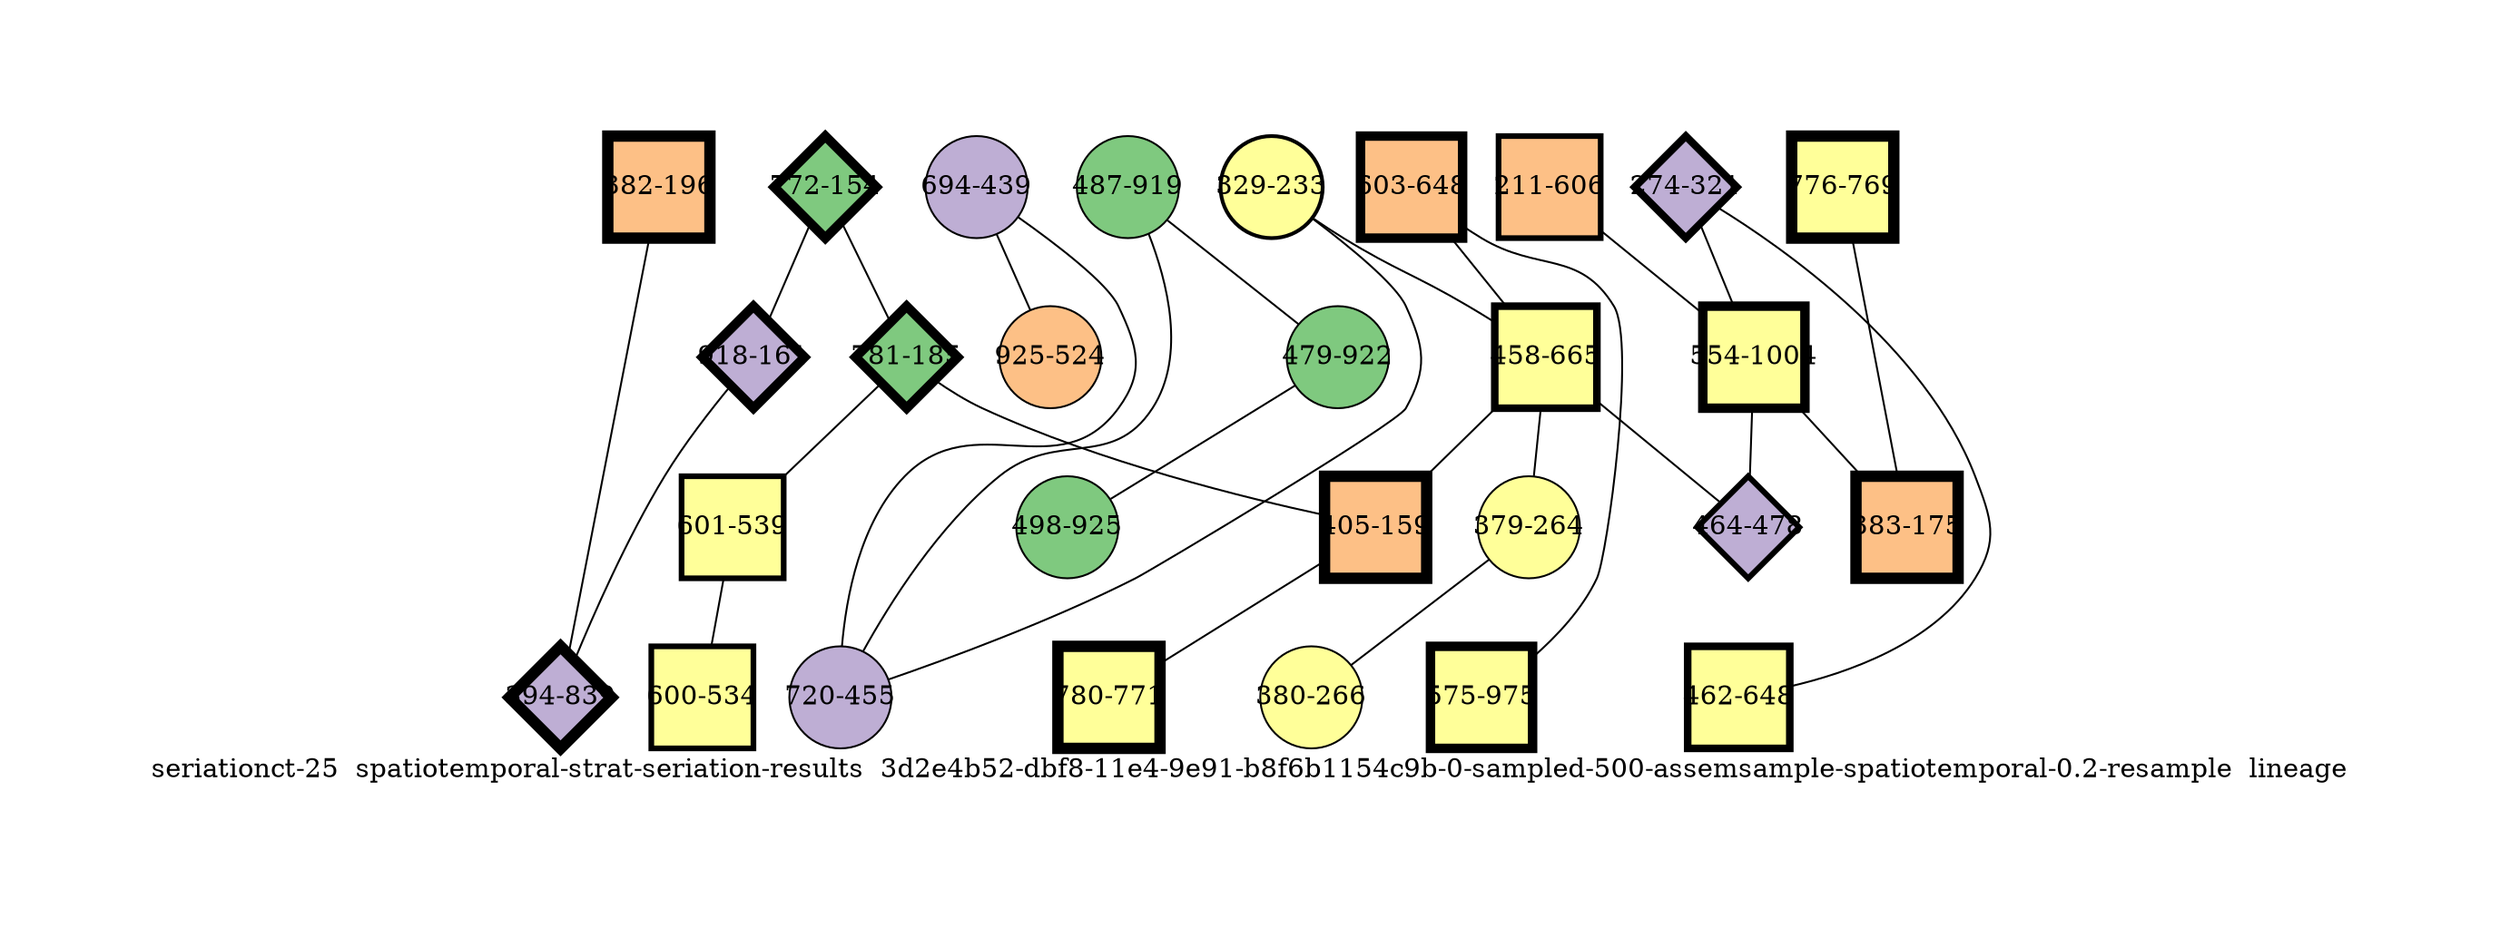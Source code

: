 strict graph "seriationct-25  spatiotemporal-strat-seriation-results  3d2e4b52-dbf8-11e4-9e91-b8f6b1154c9b-0-sampled-500-assemsample-spatiotemporal-0.2-resample  lineage" {
labelloc=b;
ratio=auto;
pad="1.0";
label="seriationct-25  spatiotemporal-strat-seriation-results  3d2e4b52-dbf8-11e4-9e91-b8f6b1154c9b-0-sampled-500-assemsample-spatiotemporal-0.2-resample  lineage";
node [width="0.75", style=filled, fixedsize=true, height="0.75", shape=circle, label=""];
0 [xCoordinate="439.0", appears_in_slice=1, yCoordinate="694.0", colorscheme=accent6, lineage_id=0, short_label="694-439", label="694-439", shape=circle, cluster_id=1, fillcolor=2, size="500.0", id=0, penwidth="1.0"];
1 [xCoordinate="321.0", appears_in_slice=4, yCoordinate="274.0", colorscheme=accent6, lineage_id=2, short_label="274-321", label="274-321", shape=diamond, cluster_id=1, fillcolor=2, size="500.0", id=15, penwidth="4.0"];
2 [xCoordinate="769.0", appears_in_slice=6, yCoordinate="776.0", colorscheme=accent6, lineage_id=1, short_label="776-769", label="776-769", shape=square, cluster_id=3, fillcolor=4, size="500.0", id=14, penwidth="6.0"];
3 [xCoordinate="233.0", appears_in_slice=2, yCoordinate="329.0", colorscheme=accent6, lineage_id=0, short_label="329-233", label="329-233", shape=circle, cluster_id=3, fillcolor=4, size="500.0", id=2, penwidth="2.0"];
4 [xCoordinate="196.0", appears_in_slice=6, yCoordinate="382.0", colorscheme=accent6, lineage_id=1, short_label="382-196", label="382-196", shape=square, cluster_id=2, fillcolor=3, size="500.0", id=3, penwidth="6.0"];
5 [xCoordinate="919.0", appears_in_slice=1, yCoordinate="487.0", colorscheme=accent6, lineage_id=0, short_label="487-919", label="487-919", shape=circle, cluster_id=0, fillcolor=1, size="500.0", id=4, penwidth="1.0"];
6 [xCoordinate="922.0", appears_in_slice=1, yCoordinate="479.0", colorscheme=accent6, lineage_id=0, short_label="479-922", label="479-922", shape=circle, cluster_id=0, fillcolor=1, size="500.0", id=5, penwidth="1.0"];
7 [xCoordinate="648.0", appears_in_slice=4, yCoordinate="462.0", colorscheme=accent6, lineage_id=1, short_label="462-648", label="462-648", shape=square, cluster_id=3, fillcolor=4, size="500.0", id=6, penwidth="4.0"];
8 [xCoordinate="648.0", appears_in_slice=5, yCoordinate="603.0", colorscheme=accent6, lineage_id=1, short_label="603-648", label="603-648", shape=square, cluster_id=2, fillcolor=3, size="500.0", id=7, penwidth="5.0"];
9 [xCoordinate="154.0", appears_in_slice=5, yCoordinate="772.0", colorscheme=accent6, lineage_id=2, short_label="772-154", label="772-154", shape=diamond, cluster_id=0, fillcolor=1, size="500.0", id=19, penwidth="5.0"];
10 [xCoordinate="925.0", appears_in_slice=1, yCoordinate="498.0", colorscheme=accent6, lineage_id=0, short_label="498-925", label="498-925", shape=circle, cluster_id=0, fillcolor=1, size="500.0", id=9, penwidth="1.0"];
11 [xCoordinate="665.0", appears_in_slice=4, yCoordinate="458.0", colorscheme=accent6, lineage_id=1, short_label="458-665", label="458-665", shape=square, cluster_id=3, fillcolor=4, size="500.0", id=10, penwidth="4.0"];
12 [xCoordinate="264.0", appears_in_slice=1, yCoordinate="379.0", colorscheme=accent6, lineage_id=0, short_label="379-264", label="379-264", shape=circle, cluster_id=3, fillcolor=4, size="500.0", id=11, penwidth="1.0"];
13 [xCoordinate="185.0", appears_in_slice=5, yCoordinate="781.0", colorscheme=accent6, lineage_id=2, short_label="781-185", label="781-185", shape=diamond, cluster_id=0, fillcolor=1, size="500.0", id=12, penwidth="5.0"];
14 [xCoordinate="159.0", appears_in_slice=6, yCoordinate="405.0", colorscheme=accent6, lineage_id=1, short_label="405-159", label="405-159", shape=square, cluster_id=2, fillcolor=3, size="500.0", id=13, penwidth="6.0"];
15 [xCoordinate="161.0", appears_in_slice=5, yCoordinate="918.0", colorscheme=accent6, lineage_id=2, short_label="918-161", label="918-161", shape=diamond, cluster_id=1, fillcolor=2, size="500.0", id=1, penwidth="5.0"];
16 [xCoordinate="539.0", appears_in_slice=3, yCoordinate="601.0", colorscheme=accent6, lineage_id=1, short_label="601-539", label="601-539", shape=square, cluster_id=3, fillcolor=4, size="500.0", id=8, penwidth="3.0"];
17 [xCoordinate="534.0", appears_in_slice=3, yCoordinate="600.0", colorscheme=accent6, lineage_id=1, short_label="600-534", label="600-534", shape=square, cluster_id=3, fillcolor=4, size="500.0", id=16, penwidth="3.0"];
18 [xCoordinate="455.0", appears_in_slice=1, yCoordinate="720.0", colorscheme=accent6, lineage_id=0, short_label="720-455", label="720-455", shape=circle, cluster_id=1, fillcolor=2, size="500.0", id=17, penwidth="1.0"];
19 [xCoordinate="975.0", appears_in_slice=5, yCoordinate="575.0", colorscheme=accent6, lineage_id=1, short_label="575-975", label="575-975", shape=square, cluster_id=3, fillcolor=4, size="500.0", id=18, penwidth="5.0"];
20 [xCoordinate="606.0", appears_in_slice=3, yCoordinate="211.0", colorscheme=accent6, lineage_id=1, short_label="211-606", label="211-606", shape=square, cluster_id=2, fillcolor=3, size="500.0", id=20, penwidth="3.0"];
21 [xCoordinate="524.0", appears_in_slice=1, yCoordinate="925.0", colorscheme=accent6, lineage_id=0, short_label="925-524", label="925-524", shape=circle, cluster_id=2, fillcolor=3, size="500.0", id=21, penwidth="1.0"];
22 [xCoordinate="1004.0", appears_in_slice=5, yCoordinate="554.0", colorscheme=accent6, lineage_id=1, short_label="554-1004", label="554-1004", shape=square, cluster_id=3, fillcolor=4, size="500.0", id=22, penwidth="5.0"];
23 [xCoordinate="478.0", appears_in_slice=3, yCoordinate="464.0", colorscheme=accent6, lineage_id=2, short_label="464-478", label="464-478", shape=diamond, cluster_id=1, fillcolor=2, size="500.0", id=23, penwidth="3.0"];
24 [xCoordinate="266.0", appears_in_slice=1, yCoordinate="380.0", colorscheme=accent6, lineage_id=0, short_label="380-266", label="380-266", shape=circle, cluster_id=3, fillcolor=4, size="500.0", id=24, penwidth="1.0"];
25 [xCoordinate="839.0", appears_in_slice=6, yCoordinate="394.0", colorscheme=accent6, lineage_id=2, short_label="394-839", label="394-839", shape=diamond, cluster_id=1, fillcolor=2, size="500.0", id=25, penwidth="6.0"];
26 [xCoordinate="175.0", appears_in_slice=6, yCoordinate="383.0", colorscheme=accent6, lineage_id=1, short_label="383-175", label="383-175", shape=square, cluster_id=2, fillcolor=3, size="500.0", id=26, penwidth="6.0"];
27 [xCoordinate="771.0", appears_in_slice=6, yCoordinate="780.0", colorscheme=accent6, lineage_id=1, short_label="780-771", label="780-771", shape=square, cluster_id=3, fillcolor=4, size="500.0", id=27, penwidth="6.0"];
0 -- 18  [inverseweight="13.7724847198", weight="0.0726085394427"];
0 -- 21  [inverseweight="8.32178331623", weight="0.120166551086"];
1 -- 22  [inverseweight="3.85850254953", weight="0.259167899247"];
1 -- 7  [inverseweight="17.2928615967", weight="0.0578273291792"];
2 -- 26  [inverseweight="19.826289643", weight="0.0504380808517"];
3 -- 18  [inverseweight="2.50451218657", weight="0.399279350831"];
3 -- 11  [inverseweight="1.48162619607", weight="0.674934070854"];
4 -- 25  [inverseweight="19.4037631427", weight="0.0515363949069"];
5 -- 18  [inverseweight="1.50230781511", weight="0.665642546717"];
5 -- 6  [inverseweight="24.7536885744", weight="0.0403980197534"];
6 -- 10  [inverseweight="30.6569669742", weight="0.0326190128606"];
8 -- 19  [inverseweight="13.7205324987", weight="0.0728834686332"];
8 -- 11  [inverseweight="1.43262359003", weight="0.698020057018"];
9 -- 13  [inverseweight="2.2397441749", weight="0.446479562802"];
9 -- 15  [inverseweight="11.2651477265", weight="0.0887693640847"];
11 -- 12  [inverseweight="1.08610993231", weight="0.920717111821"];
11 -- 14  [inverseweight="2.59790215774", weight="0.384925966908"];
11 -- 23  [inverseweight="4.23911520925", weight="0.235898283165"];
12 -- 24  [inverseweight="25.0", weight="0.04"];
13 -- 16  [inverseweight="3.37853262462", weight="0.295986486178"];
13 -- 14  [inverseweight="2.40774497776", weight="0.415326377684"];
14 -- 27  [inverseweight="30.8901031608", weight="0.0323728281125"];
15 -- 25  [inverseweight="1.55757949325", weight="0.642021806483"];
16 -- 17  [inverseweight="11.3812863401", weight="0.087863530546"];
20 -- 22  [inverseweight="2.80712882898", weight="0.356235876913"];
22 -- 26  [inverseweight="3.27870614735", weight="0.304998360651"];
22 -- 23  [inverseweight="3.9088752485", weight="0.255828067264"];
}
